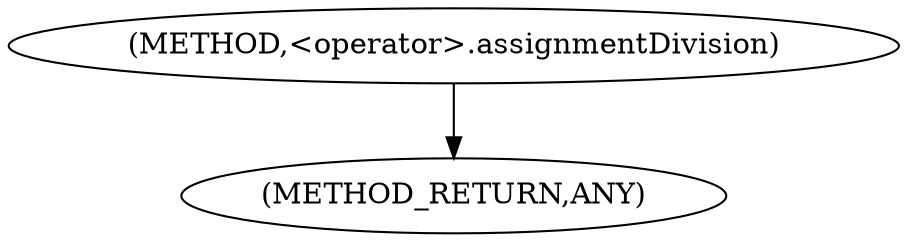 digraph "&lt;operator&gt;.assignmentDivision" {  
"100406" [label = <(METHOD,&lt;operator&gt;.assignmentDivision)> ]
"100409" [label = <(METHOD_RETURN,ANY)> ]
  "100406" -> "100409" 
}
